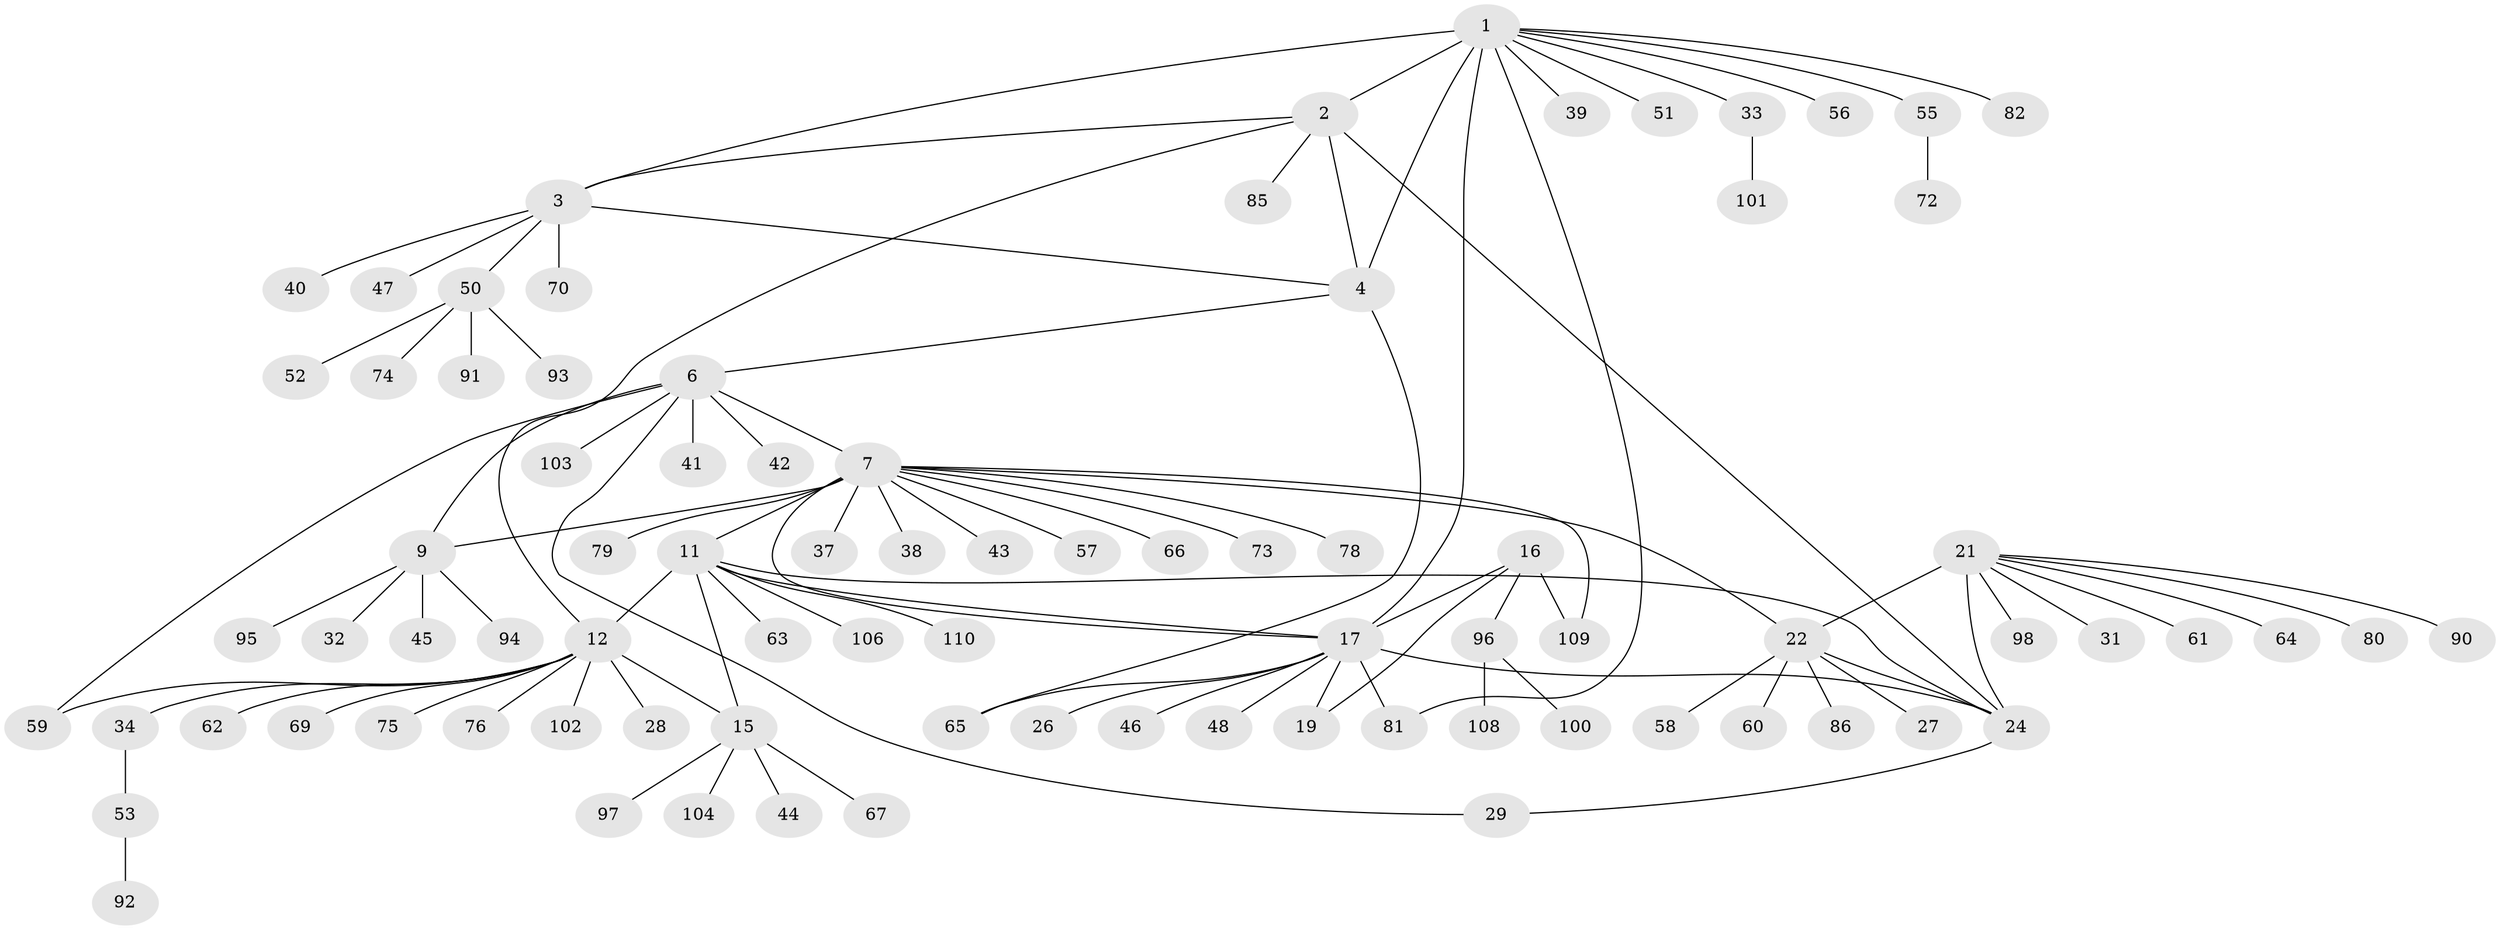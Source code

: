 // original degree distribution, {6: 0.01818181818181818, 8: 0.02727272727272727, 9: 0.02727272727272727, 7: 0.06363636363636363, 10: 0.03636363636363636, 12: 0.00909090909090909, 5: 0.045454545454545456, 1: 0.6181818181818182, 3: 0.045454545454545456, 2: 0.09090909090909091, 4: 0.01818181818181818}
// Generated by graph-tools (version 1.1) at 2025/42/03/06/25 10:42:11]
// undirected, 85 vertices, 102 edges
graph export_dot {
graph [start="1"]
  node [color=gray90,style=filled];
  1 [super="+5"];
  2 [super="+87"];
  3 [super="+54"];
  4 [super="+49"];
  6 [super="+36"];
  7 [super="+8"];
  9 [super="+10"];
  11 [super="+14"];
  12 [super="+13"];
  15 [super="+84"];
  16 [super="+20"];
  17 [super="+18"];
  19 [super="+77"];
  21 [super="+23"];
  22 [super="+25"];
  24 [super="+71"];
  26;
  27;
  28;
  29 [super="+30"];
  31;
  32;
  33 [super="+35"];
  34;
  37;
  38 [super="+107"];
  39;
  40;
  41;
  42;
  43;
  44;
  45;
  46;
  47;
  48;
  50 [super="+89"];
  51;
  52;
  53 [super="+83"];
  55 [super="+68"];
  56;
  57;
  58;
  59;
  60;
  61;
  62;
  63 [super="+99"];
  64;
  65;
  66;
  67;
  69;
  70;
  72;
  73;
  74;
  75;
  76;
  78;
  79;
  80;
  81;
  82;
  85;
  86 [super="+88"];
  90;
  91;
  92;
  93;
  94;
  95;
  96 [super="+105"];
  97;
  98;
  100;
  101;
  102;
  103;
  104;
  106;
  108;
  109;
  110;
  1 -- 2 [weight=2];
  1 -- 3 [weight=2];
  1 -- 4 [weight=2];
  1 -- 39;
  1 -- 55;
  1 -- 33;
  1 -- 81;
  1 -- 51;
  1 -- 82;
  1 -- 56;
  1 -- 17;
  2 -- 3;
  2 -- 4;
  2 -- 24;
  2 -- 85;
  2 -- 12;
  3 -- 4;
  3 -- 40;
  3 -- 47;
  3 -- 50;
  3 -- 70;
  4 -- 6;
  4 -- 65;
  6 -- 7 [weight=2];
  6 -- 9 [weight=2];
  6 -- 41;
  6 -- 42;
  6 -- 59;
  6 -- 103;
  6 -- 29;
  7 -- 9 [weight=4];
  7 -- 37;
  7 -- 38;
  7 -- 57;
  7 -- 66;
  7 -- 73;
  7 -- 78;
  7 -- 79;
  7 -- 11;
  7 -- 109;
  7 -- 43;
  7 -- 17;
  7 -- 22;
  9 -- 95;
  9 -- 32;
  9 -- 45;
  9 -- 94;
  11 -- 12 [weight=4];
  11 -- 15 [weight=2];
  11 -- 106;
  11 -- 110;
  11 -- 17;
  11 -- 24;
  11 -- 63;
  12 -- 15 [weight=2];
  12 -- 34;
  12 -- 62;
  12 -- 69;
  12 -- 75;
  12 -- 76;
  12 -- 102;
  12 -- 59;
  12 -- 28;
  15 -- 44;
  15 -- 67;
  15 -- 104;
  15 -- 97;
  16 -- 17 [weight=4];
  16 -- 19 [weight=2];
  16 -- 109;
  16 -- 96;
  17 -- 19 [weight=2];
  17 -- 48;
  17 -- 65;
  17 -- 81;
  17 -- 46;
  17 -- 24;
  17 -- 26;
  21 -- 22 [weight=4];
  21 -- 24 [weight=2];
  21 -- 31;
  21 -- 64;
  21 -- 98;
  21 -- 80;
  21 -- 90;
  21 -- 61;
  22 -- 24 [weight=2];
  22 -- 27;
  22 -- 58;
  22 -- 60;
  22 -- 86;
  24 -- 29;
  33 -- 101;
  34 -- 53;
  50 -- 52;
  50 -- 74;
  50 -- 91;
  50 -- 93;
  53 -- 92;
  55 -- 72;
  96 -- 100;
  96 -- 108;
}
